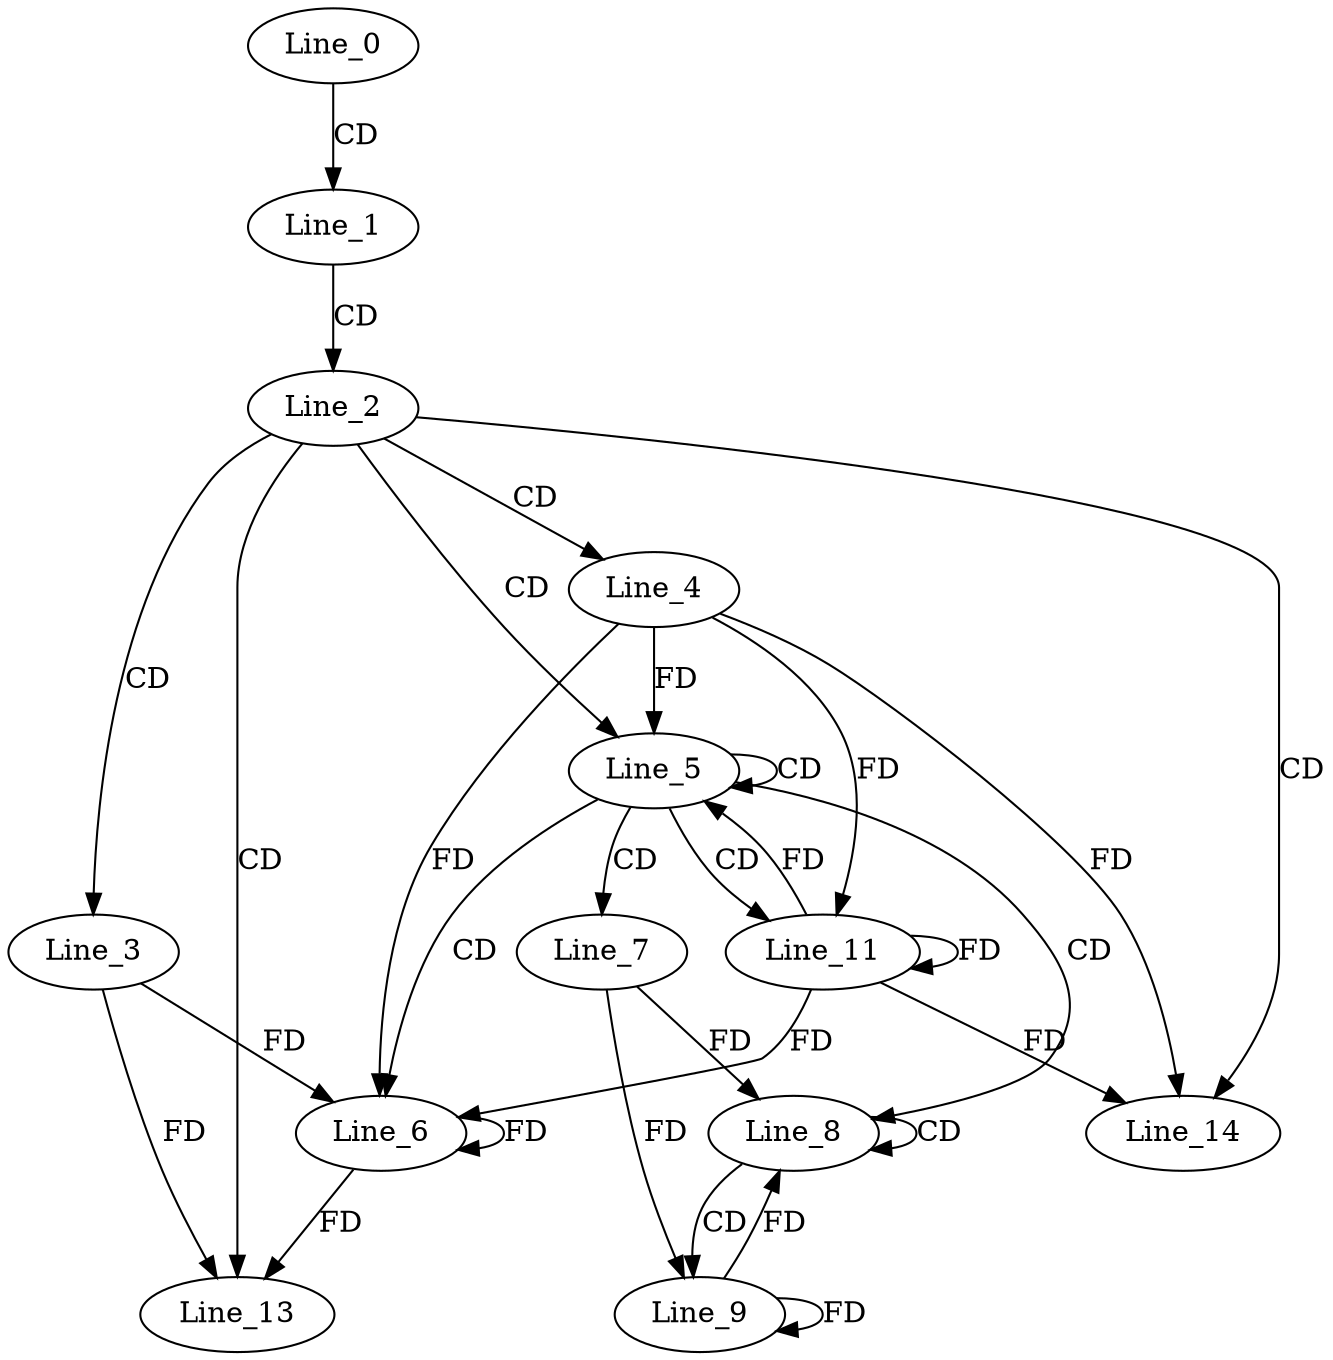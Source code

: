 digraph G {
  Line_0;
  Line_1;
  Line_2;
  Line_3;
  Line_4;
  Line_5;
  Line_6;
  Line_7;
  Line_8;
  Line_9;
  Line_11;
  Line_13;
  Line_14;
  Line_0 -> Line_1 [ label="CD" ];
  Line_1 -> Line_2 [ label="CD" ];
  Line_2 -> Line_3 [ label="CD" ];
  Line_2 -> Line_4 [ label="CD" ];
  Line_2 -> Line_5 [ label="CD" ];
  Line_5 -> Line_5 [ label="CD" ];
  Line_4 -> Line_5 [ label="FD" ];
  Line_5 -> Line_6 [ label="CD" ];
  Line_6 -> Line_6 [ label="FD" ];
  Line_3 -> Line_6 [ label="FD" ];
  Line_4 -> Line_6 [ label="FD" ];
  Line_5 -> Line_7 [ label="CD" ];
  Line_5 -> Line_8 [ label="CD" ];
  Line_8 -> Line_8 [ label="CD" ];
  Line_7 -> Line_8 [ label="FD" ];
  Line_8 -> Line_9 [ label="CD" ];
  Line_9 -> Line_9 [ label="FD" ];
  Line_7 -> Line_9 [ label="FD" ];
  Line_5 -> Line_11 [ label="CD" ];
  Line_11 -> Line_11 [ label="FD" ];
  Line_4 -> Line_11 [ label="FD" ];
  Line_2 -> Line_13 [ label="CD" ];
  Line_6 -> Line_13 [ label="FD" ];
  Line_3 -> Line_13 [ label="FD" ];
  Line_2 -> Line_14 [ label="CD" ];
  Line_11 -> Line_14 [ label="FD" ];
  Line_4 -> Line_14 [ label="FD" ];
  Line_11 -> Line_5 [ label="FD" ];
  Line_11 -> Line_6 [ label="FD" ];
  Line_9 -> Line_8 [ label="FD" ];
}
